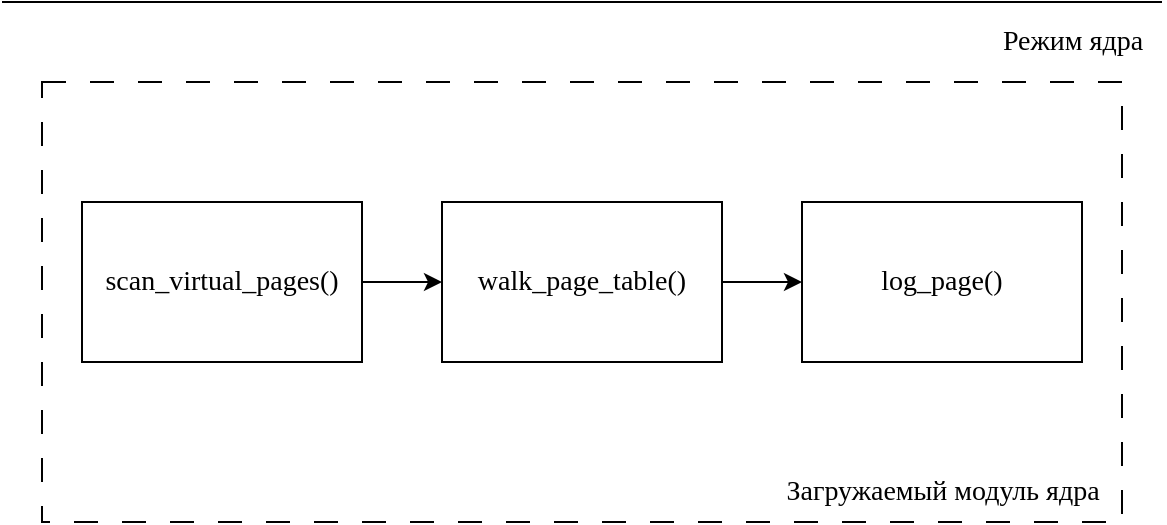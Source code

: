 <mxfile version="20.8.20" type="device"><diagram name="Страница 1" id="697uKMTVRZaDC34sCRlF"><mxGraphModel dx="978" dy="591" grid="1" gridSize="10" guides="1" tooltips="1" connect="1" arrows="1" fold="1" page="1" pageScale="1" pageWidth="600" pageHeight="300" math="0" shadow="0"><root><mxCell id="0"/><mxCell id="1" parent="0"/><mxCell id="joKtPDJ5VLOOIiRPVwLG-1" value="" style="endArrow=none;html=1;rounded=0;" edge="1" parent="1"><mxGeometry width="50" height="50" relative="1" as="geometry"><mxPoint x="10" y="20" as="sourcePoint"/><mxPoint x="590" y="20" as="targetPoint"/></mxGeometry></mxCell><mxCell id="joKtPDJ5VLOOIiRPVwLG-3" value="" style="rounded=0;whiteSpace=wrap;html=1;dashed=1;dashPattern=12 12;" vertex="1" parent="1"><mxGeometry x="30" y="60" width="540" height="220" as="geometry"/></mxCell><mxCell id="joKtPDJ5VLOOIiRPVwLG-9" style="edgeStyle=orthogonalEdgeStyle;rounded=0;orthogonalLoop=1;jettySize=auto;html=1;exitX=1;exitY=0.5;exitDx=0;exitDy=0;entryX=0;entryY=0.5;entryDx=0;entryDy=0;fontFamily=Times New Roman;fontSize=14;" edge="1" parent="1" source="joKtPDJ5VLOOIiRPVwLG-11" target="joKtPDJ5VLOOIiRPVwLG-6"><mxGeometry relative="1" as="geometry"><mxPoint x="190" y="-40" as="sourcePoint"/></mxGeometry></mxCell><mxCell id="joKtPDJ5VLOOIiRPVwLG-10" style="edgeStyle=orthogonalEdgeStyle;rounded=0;orthogonalLoop=1;jettySize=auto;html=1;exitX=1;exitY=0.5;exitDx=0;exitDy=0;entryX=0;entryY=0.5;entryDx=0;entryDy=0;fontFamily=Times New Roman;fontSize=14;" edge="1" parent="1" source="joKtPDJ5VLOOIiRPVwLG-6" target="joKtPDJ5VLOOIiRPVwLG-8"><mxGeometry relative="1" as="geometry"/></mxCell><mxCell id="joKtPDJ5VLOOIiRPVwLG-6" value="&lt;font style=&quot;font-size: 14px;&quot; face=&quot;Times New Roman&quot;&gt;walk_page_table()&lt;/font&gt;" style="rounded=0;whiteSpace=wrap;html=1;" vertex="1" parent="1"><mxGeometry x="230" y="120" width="140" height="80" as="geometry"/></mxCell><mxCell id="joKtPDJ5VLOOIiRPVwLG-8" value="&lt;font style=&quot;font-size: 14px;&quot; face=&quot;Times New Roman&quot;&gt;log_page()&lt;/font&gt;" style="rounded=0;whiteSpace=wrap;html=1;" vertex="1" parent="1"><mxGeometry x="410" y="120" width="140" height="80" as="geometry"/></mxCell><mxCell id="joKtPDJ5VLOOIiRPVwLG-11" value="&lt;font style=&quot;font-size: 14px;&quot; face=&quot;Times New Roman&quot;&gt;scan_virtual_pages()&lt;/font&gt;" style="rounded=0;whiteSpace=wrap;html=1;" vertex="1" parent="1"><mxGeometry x="50" y="120" width="140" height="80" as="geometry"/></mxCell><mxCell id="joKtPDJ5VLOOIiRPVwLG-12" value="Режим ядра" style="text;html=1;align=center;verticalAlign=middle;resizable=0;points=[];autosize=1;strokeColor=none;fillColor=none;fontSize=14;fontFamily=Times New Roman;" vertex="1" parent="1"><mxGeometry x="500" y="25" width="90" height="30" as="geometry"/></mxCell><mxCell id="joKtPDJ5VLOOIiRPVwLG-13" value="Загружаемый модуль ядра" style="text;html=1;align=center;verticalAlign=middle;resizable=0;points=[];autosize=1;strokeColor=none;fillColor=none;fontSize=14;fontFamily=Times New Roman;" vertex="1" parent="1"><mxGeometry x="390" y="250" width="180" height="30" as="geometry"/></mxCell></root></mxGraphModel></diagram></mxfile>